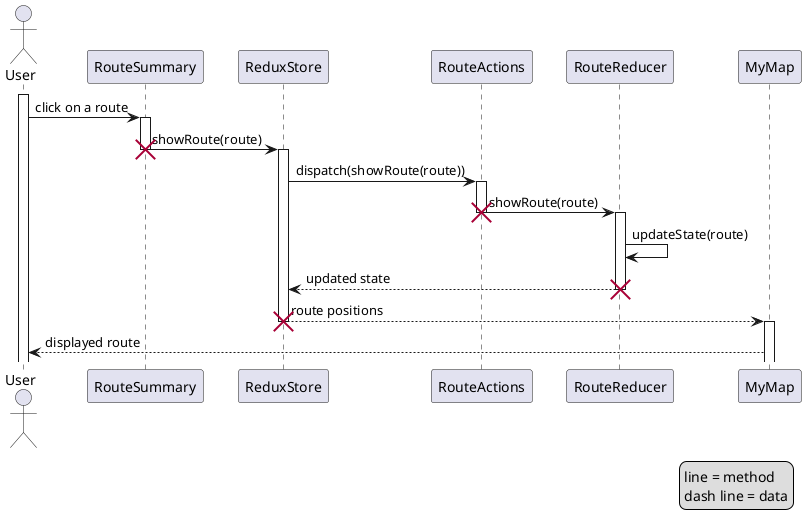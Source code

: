 title Load routes - Sequence Diagram 

@startuml

actor User as u 
participant RouteSummary as rs
participant ReduxStore as r
participant RouteActions as ra
participant RouteReducer as rr
participant MyMap as mm 

activate u
u -> rs: click on a route
activate rs
rs -> r: showRoute(route)
destroy rs 
activate r
r -> ra: dispatch(showRoute(route))
activate ra
ra -> rr: showRoute(route)
destroy ra
activate rr
rr -> rr: updateState(route)
rr --> r: updated state
destroy rr
r --> mm: route positions
destroy r
activate mm
mm --> u: displayed route
legend right
line = method
dash line = data
endlegend

@enduml